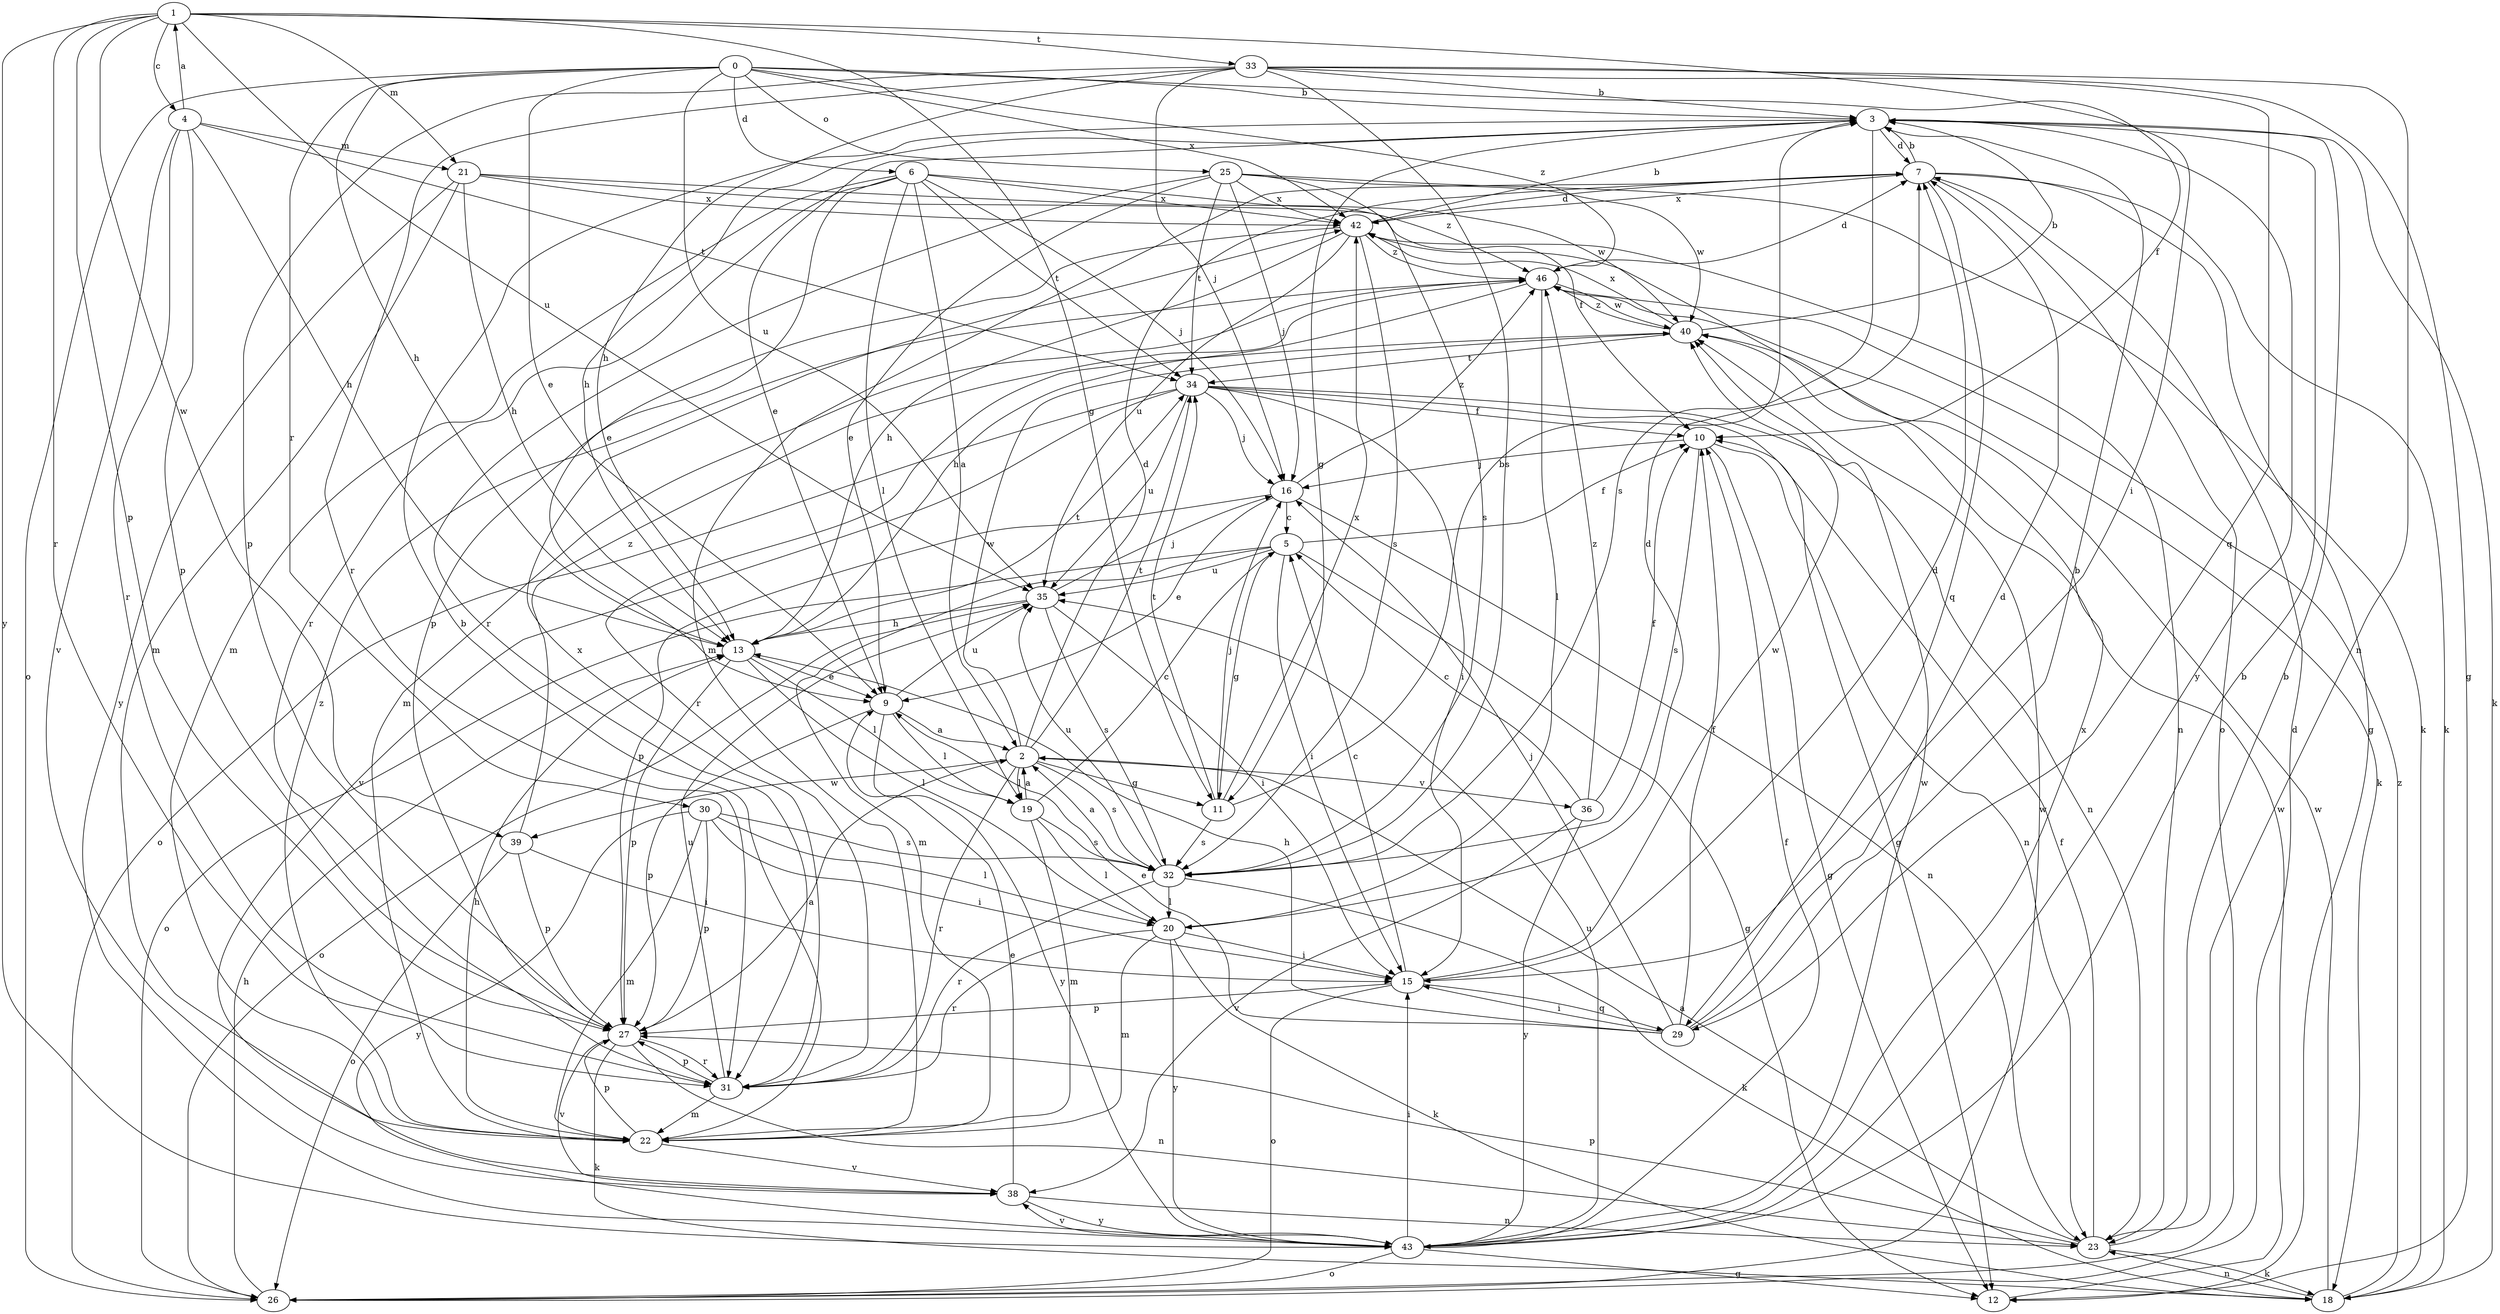 strict digraph  {
0;
1;
2;
3;
4;
5;
6;
7;
9;
10;
11;
12;
13;
15;
16;
18;
19;
20;
21;
22;
23;
25;
26;
27;
29;
30;
31;
32;
33;
34;
35;
36;
38;
39;
40;
42;
43;
46;
0 -> 3  [label=b];
0 -> 6  [label=d];
0 -> 9  [label=e];
0 -> 10  [label=f];
0 -> 13  [label=h];
0 -> 25  [label=o];
0 -> 26  [label=o];
0 -> 30  [label=r];
0 -> 35  [label=u];
0 -> 42  [label=x];
0 -> 46  [label=z];
1 -> 4  [label=c];
1 -> 11  [label=g];
1 -> 15  [label=i];
1 -> 21  [label=m];
1 -> 27  [label=p];
1 -> 31  [label=r];
1 -> 33  [label=t];
1 -> 35  [label=u];
1 -> 39  [label=w];
1 -> 43  [label=y];
2 -> 7  [label=d];
2 -> 11  [label=g];
2 -> 19  [label=l];
2 -> 31  [label=r];
2 -> 32  [label=s];
2 -> 34  [label=t];
2 -> 36  [label=v];
2 -> 39  [label=w];
2 -> 40  [label=w];
3 -> 7  [label=d];
3 -> 9  [label=e];
3 -> 11  [label=g];
3 -> 13  [label=h];
3 -> 18  [label=k];
3 -> 32  [label=s];
3 -> 43  [label=y];
4 -> 1  [label=a];
4 -> 13  [label=h];
4 -> 21  [label=m];
4 -> 27  [label=p];
4 -> 31  [label=r];
4 -> 34  [label=t];
4 -> 38  [label=v];
5 -> 10  [label=f];
5 -> 11  [label=g];
5 -> 12  [label=g];
5 -> 15  [label=i];
5 -> 22  [label=m];
5 -> 26  [label=o];
5 -> 35  [label=u];
6 -> 2  [label=a];
6 -> 9  [label=e];
6 -> 16  [label=j];
6 -> 19  [label=l];
6 -> 22  [label=m];
6 -> 31  [label=r];
6 -> 34  [label=t];
6 -> 42  [label=x];
6 -> 46  [label=z];
7 -> 3  [label=b];
7 -> 12  [label=g];
7 -> 18  [label=k];
7 -> 22  [label=m];
7 -> 26  [label=o];
7 -> 29  [label=q];
7 -> 42  [label=x];
9 -> 2  [label=a];
9 -> 19  [label=l];
9 -> 27  [label=p];
9 -> 35  [label=u];
9 -> 43  [label=y];
10 -> 12  [label=g];
10 -> 16  [label=j];
10 -> 23  [label=n];
10 -> 32  [label=s];
11 -> 3  [label=b];
11 -> 16  [label=j];
11 -> 32  [label=s];
11 -> 34  [label=t];
11 -> 42  [label=x];
12 -> 40  [label=w];
13 -> 9  [label=e];
13 -> 19  [label=l];
13 -> 20  [label=l];
13 -> 27  [label=p];
13 -> 34  [label=t];
15 -> 5  [label=c];
15 -> 7  [label=d];
15 -> 26  [label=o];
15 -> 27  [label=p];
15 -> 29  [label=q];
15 -> 40  [label=w];
16 -> 5  [label=c];
16 -> 9  [label=e];
16 -> 23  [label=n];
16 -> 27  [label=p];
16 -> 46  [label=z];
18 -> 23  [label=n];
18 -> 40  [label=w];
18 -> 46  [label=z];
19 -> 2  [label=a];
19 -> 5  [label=c];
19 -> 20  [label=l];
19 -> 22  [label=m];
19 -> 32  [label=s];
20 -> 7  [label=d];
20 -> 15  [label=i];
20 -> 18  [label=k];
20 -> 22  [label=m];
20 -> 31  [label=r];
20 -> 43  [label=y];
21 -> 10  [label=f];
21 -> 13  [label=h];
21 -> 22  [label=m];
21 -> 40  [label=w];
21 -> 42  [label=x];
21 -> 43  [label=y];
22 -> 3  [label=b];
22 -> 13  [label=h];
22 -> 27  [label=p];
22 -> 38  [label=v];
22 -> 46  [label=z];
23 -> 2  [label=a];
23 -> 3  [label=b];
23 -> 10  [label=f];
23 -> 18  [label=k];
23 -> 27  [label=p];
25 -> 9  [label=e];
25 -> 16  [label=j];
25 -> 18  [label=k];
25 -> 31  [label=r];
25 -> 32  [label=s];
25 -> 34  [label=t];
25 -> 40  [label=w];
25 -> 42  [label=x];
26 -> 7  [label=d];
26 -> 13  [label=h];
26 -> 40  [label=w];
27 -> 2  [label=a];
27 -> 18  [label=k];
27 -> 23  [label=n];
27 -> 31  [label=r];
27 -> 38  [label=v];
29 -> 3  [label=b];
29 -> 7  [label=d];
29 -> 9  [label=e];
29 -> 10  [label=f];
29 -> 13  [label=h];
29 -> 15  [label=i];
29 -> 16  [label=j];
30 -> 15  [label=i];
30 -> 20  [label=l];
30 -> 22  [label=m];
30 -> 27  [label=p];
30 -> 32  [label=s];
30 -> 43  [label=y];
31 -> 22  [label=m];
31 -> 27  [label=p];
31 -> 35  [label=u];
31 -> 42  [label=x];
32 -> 2  [label=a];
32 -> 18  [label=k];
32 -> 20  [label=l];
32 -> 31  [label=r];
32 -> 35  [label=u];
33 -> 3  [label=b];
33 -> 12  [label=g];
33 -> 13  [label=h];
33 -> 16  [label=j];
33 -> 23  [label=n];
33 -> 27  [label=p];
33 -> 29  [label=q];
33 -> 31  [label=r];
33 -> 32  [label=s];
34 -> 10  [label=f];
34 -> 12  [label=g];
34 -> 15  [label=i];
34 -> 16  [label=j];
34 -> 23  [label=n];
34 -> 26  [label=o];
34 -> 35  [label=u];
34 -> 38  [label=v];
35 -> 13  [label=h];
35 -> 15  [label=i];
35 -> 16  [label=j];
35 -> 26  [label=o];
35 -> 32  [label=s];
36 -> 5  [label=c];
36 -> 10  [label=f];
36 -> 38  [label=v];
36 -> 43  [label=y];
36 -> 46  [label=z];
38 -> 9  [label=e];
38 -> 23  [label=n];
38 -> 43  [label=y];
39 -> 15  [label=i];
39 -> 26  [label=o];
39 -> 27  [label=p];
39 -> 46  [label=z];
40 -> 3  [label=b];
40 -> 31  [label=r];
40 -> 34  [label=t];
40 -> 42  [label=x];
40 -> 46  [label=z];
42 -> 3  [label=b];
42 -> 7  [label=d];
42 -> 13  [label=h];
42 -> 23  [label=n];
42 -> 27  [label=p];
42 -> 32  [label=s];
42 -> 35  [label=u];
42 -> 46  [label=z];
43 -> 3  [label=b];
43 -> 10  [label=f];
43 -> 12  [label=g];
43 -> 15  [label=i];
43 -> 26  [label=o];
43 -> 35  [label=u];
43 -> 38  [label=v];
43 -> 40  [label=w];
43 -> 42  [label=x];
46 -> 7  [label=d];
46 -> 13  [label=h];
46 -> 18  [label=k];
46 -> 20  [label=l];
46 -> 22  [label=m];
46 -> 40  [label=w];
}
